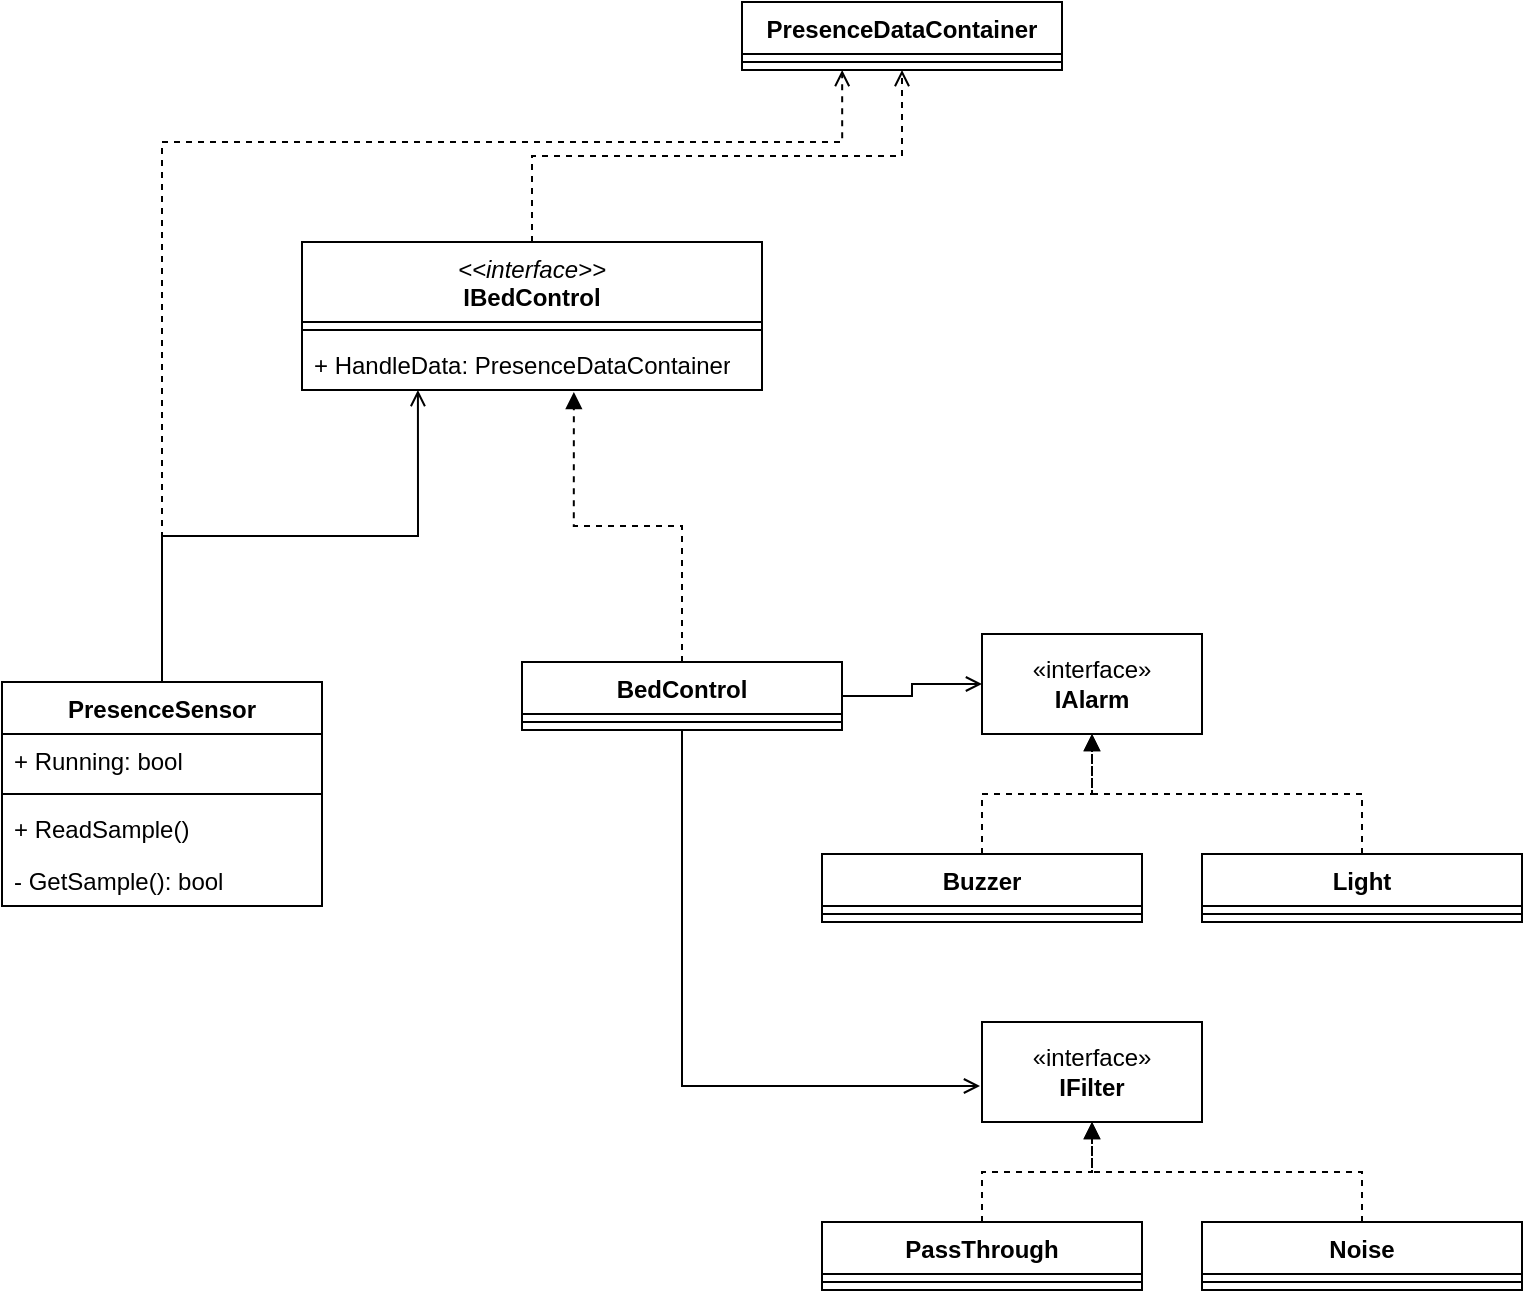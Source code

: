 <mxfile version="21.5.0" type="device">
  <diagram id="C5RBs43oDa-KdzZeNtuy" name="Page-1">
    <mxGraphModel dx="773" dy="1107" grid="1" gridSize="10" guides="1" tooltips="1" connect="1" arrows="1" fold="1" page="1" pageScale="1" pageWidth="827" pageHeight="1169" math="0" shadow="0">
      <root>
        <mxCell id="WIyWlLk6GJQsqaUBKTNV-0" />
        <mxCell id="WIyWlLk6GJQsqaUBKTNV-1" parent="WIyWlLk6GJQsqaUBKTNV-0" />
        <mxCell id="OV10cDZHBU6Cp_ytv1rA-9" style="edgeStyle=orthogonalEdgeStyle;rounded=0;orthogonalLoop=1;jettySize=auto;html=1;exitX=0.5;exitY=0;exitDx=0;exitDy=0;entryX=0.252;entryY=1;entryDx=0;entryDy=0;entryPerimeter=0;endArrow=open;endFill=0;" edge="1" parent="WIyWlLk6GJQsqaUBKTNV-1" source="OV10cDZHBU6Cp_ytv1rA-0" target="OV10cDZHBU6Cp_ytv1rA-8">
          <mxGeometry relative="1" as="geometry" />
        </mxCell>
        <mxCell id="OV10cDZHBU6Cp_ytv1rA-15" style="edgeStyle=orthogonalEdgeStyle;rounded=0;orthogonalLoop=1;jettySize=auto;html=1;entryX=0.313;entryY=1;entryDx=0;entryDy=0;entryPerimeter=0;dashed=1;endArrow=open;endFill=0;" edge="1" parent="WIyWlLk6GJQsqaUBKTNV-1" source="OV10cDZHBU6Cp_ytv1rA-0" target="OV10cDZHBU6Cp_ytv1rA-12">
          <mxGeometry relative="1" as="geometry">
            <Array as="points">
              <mxPoint x="240" y="180" />
              <mxPoint x="580" y="180" />
            </Array>
          </mxGeometry>
        </mxCell>
        <mxCell id="OV10cDZHBU6Cp_ytv1rA-0" value="PresenceSensor" style="swimlane;fontStyle=1;align=center;verticalAlign=top;childLayout=stackLayout;horizontal=1;startSize=26;horizontalStack=0;resizeParent=1;resizeParentMax=0;resizeLast=0;collapsible=1;marginBottom=0;whiteSpace=wrap;html=1;" vertex="1" parent="WIyWlLk6GJQsqaUBKTNV-1">
          <mxGeometry x="160" y="450" width="160" height="112" as="geometry" />
        </mxCell>
        <mxCell id="OV10cDZHBU6Cp_ytv1rA-1" value="+ Running: bool" style="text;strokeColor=none;fillColor=none;align=left;verticalAlign=top;spacingLeft=4;spacingRight=4;overflow=hidden;rotatable=0;points=[[0,0.5],[1,0.5]];portConstraint=eastwest;whiteSpace=wrap;html=1;" vertex="1" parent="OV10cDZHBU6Cp_ytv1rA-0">
          <mxGeometry y="26" width="160" height="26" as="geometry" />
        </mxCell>
        <mxCell id="OV10cDZHBU6Cp_ytv1rA-2" value="" style="line;strokeWidth=1;fillColor=none;align=left;verticalAlign=middle;spacingTop=-1;spacingLeft=3;spacingRight=3;rotatable=0;labelPosition=right;points=[];portConstraint=eastwest;strokeColor=inherit;" vertex="1" parent="OV10cDZHBU6Cp_ytv1rA-0">
          <mxGeometry y="52" width="160" height="8" as="geometry" />
        </mxCell>
        <mxCell id="OV10cDZHBU6Cp_ytv1rA-3" value="+ ReadSample()" style="text;strokeColor=none;fillColor=none;align=left;verticalAlign=top;spacingLeft=4;spacingRight=4;overflow=hidden;rotatable=0;points=[[0,0.5],[1,0.5]];portConstraint=eastwest;whiteSpace=wrap;html=1;" vertex="1" parent="OV10cDZHBU6Cp_ytv1rA-0">
          <mxGeometry y="60" width="160" height="26" as="geometry" />
        </mxCell>
        <mxCell id="OV10cDZHBU6Cp_ytv1rA-4" value="- GetSample(): bool" style="text;strokeColor=none;fillColor=none;align=left;verticalAlign=top;spacingLeft=4;spacingRight=4;overflow=hidden;rotatable=0;points=[[0,0.5],[1,0.5]];portConstraint=eastwest;whiteSpace=wrap;html=1;" vertex="1" parent="OV10cDZHBU6Cp_ytv1rA-0">
          <mxGeometry y="86" width="160" height="26" as="geometry" />
        </mxCell>
        <mxCell id="OV10cDZHBU6Cp_ytv1rA-14" style="edgeStyle=orthogonalEdgeStyle;rounded=0;orthogonalLoop=1;jettySize=auto;html=1;exitX=0.5;exitY=0;exitDx=0;exitDy=0;entryX=0.5;entryY=1;entryDx=0;entryDy=0;endArrow=open;endFill=0;dashed=1;" edge="1" parent="WIyWlLk6GJQsqaUBKTNV-1" source="OV10cDZHBU6Cp_ytv1rA-5" target="OV10cDZHBU6Cp_ytv1rA-10">
          <mxGeometry relative="1" as="geometry" />
        </mxCell>
        <mxCell id="OV10cDZHBU6Cp_ytv1rA-5" value="&lt;span style=&quot;font-weight: normal;&quot;&gt;&lt;i&gt;&amp;lt;&amp;lt;interface&amp;gt;&amp;gt;&lt;/i&gt;&lt;/span&gt;&lt;br&gt;IBedControl" style="swimlane;fontStyle=1;align=center;verticalAlign=top;childLayout=stackLayout;horizontal=1;startSize=40;horizontalStack=0;resizeParent=1;resizeParentMax=0;resizeLast=0;collapsible=1;marginBottom=0;whiteSpace=wrap;html=1;" vertex="1" parent="WIyWlLk6GJQsqaUBKTNV-1">
          <mxGeometry x="310" y="230" width="230" height="74" as="geometry" />
        </mxCell>
        <mxCell id="OV10cDZHBU6Cp_ytv1rA-7" value="" style="line;strokeWidth=1;fillColor=none;align=left;verticalAlign=middle;spacingTop=-1;spacingLeft=3;spacingRight=3;rotatable=0;labelPosition=right;points=[];portConstraint=eastwest;strokeColor=inherit;" vertex="1" parent="OV10cDZHBU6Cp_ytv1rA-5">
          <mxGeometry y="40" width="230" height="8" as="geometry" />
        </mxCell>
        <mxCell id="OV10cDZHBU6Cp_ytv1rA-8" value="+ HandleData: PresenceDataContainer" style="text;strokeColor=none;fillColor=none;align=left;verticalAlign=top;spacingLeft=4;spacingRight=4;overflow=hidden;rotatable=0;points=[[0,0.5],[1,0.5]];portConstraint=eastwest;whiteSpace=wrap;html=1;" vertex="1" parent="OV10cDZHBU6Cp_ytv1rA-5">
          <mxGeometry y="48" width="230" height="26" as="geometry" />
        </mxCell>
        <mxCell id="OV10cDZHBU6Cp_ytv1rA-10" value="PresenceDataContainer" style="swimlane;fontStyle=1;align=center;verticalAlign=top;childLayout=stackLayout;horizontal=1;startSize=26;horizontalStack=0;resizeParent=1;resizeParentMax=0;resizeLast=0;collapsible=1;marginBottom=0;whiteSpace=wrap;html=1;" vertex="1" parent="WIyWlLk6GJQsqaUBKTNV-1">
          <mxGeometry x="530" y="110" width="160" height="34" as="geometry" />
        </mxCell>
        <mxCell id="OV10cDZHBU6Cp_ytv1rA-12" value="" style="line;strokeWidth=1;fillColor=none;align=left;verticalAlign=middle;spacingTop=-1;spacingLeft=3;spacingRight=3;rotatable=0;labelPosition=right;points=[];portConstraint=eastwest;strokeColor=inherit;" vertex="1" parent="OV10cDZHBU6Cp_ytv1rA-10">
          <mxGeometry y="26" width="160" height="8" as="geometry" />
        </mxCell>
        <mxCell id="OV10cDZHBU6Cp_ytv1rA-20" style="edgeStyle=orthogonalEdgeStyle;rounded=0;orthogonalLoop=1;jettySize=auto;html=1;exitX=0.5;exitY=0;exitDx=0;exitDy=0;entryX=0.591;entryY=1.038;entryDx=0;entryDy=0;entryPerimeter=0;endArrow=block;endFill=1;dashed=1;" edge="1" parent="WIyWlLk6GJQsqaUBKTNV-1" source="OV10cDZHBU6Cp_ytv1rA-16" target="OV10cDZHBU6Cp_ytv1rA-8">
          <mxGeometry relative="1" as="geometry" />
        </mxCell>
        <mxCell id="OV10cDZHBU6Cp_ytv1rA-32" style="edgeStyle=orthogonalEdgeStyle;rounded=0;orthogonalLoop=1;jettySize=auto;html=1;exitX=1;exitY=0.5;exitDx=0;exitDy=0;entryX=0;entryY=0.5;entryDx=0;entryDy=0;endArrow=open;endFill=0;" edge="1" parent="WIyWlLk6GJQsqaUBKTNV-1" source="OV10cDZHBU6Cp_ytv1rA-16" target="OV10cDZHBU6Cp_ytv1rA-21">
          <mxGeometry relative="1" as="geometry" />
        </mxCell>
        <mxCell id="OV10cDZHBU6Cp_ytv1rA-42" style="edgeStyle=orthogonalEdgeStyle;rounded=0;orthogonalLoop=1;jettySize=auto;html=1;exitX=0.5;exitY=1;exitDx=0;exitDy=0;entryX=-0.009;entryY=0.64;entryDx=0;entryDy=0;entryPerimeter=0;endArrow=open;endFill=0;" edge="1" parent="WIyWlLk6GJQsqaUBKTNV-1" source="OV10cDZHBU6Cp_ytv1rA-16" target="OV10cDZHBU6Cp_ytv1rA-33">
          <mxGeometry relative="1" as="geometry" />
        </mxCell>
        <mxCell id="OV10cDZHBU6Cp_ytv1rA-16" value="BedControl" style="swimlane;fontStyle=1;align=center;verticalAlign=top;childLayout=stackLayout;horizontal=1;startSize=26;horizontalStack=0;resizeParent=1;resizeParentMax=0;resizeLast=0;collapsible=1;marginBottom=0;whiteSpace=wrap;html=1;" vertex="1" parent="WIyWlLk6GJQsqaUBKTNV-1">
          <mxGeometry x="420" y="440" width="160" height="34" as="geometry" />
        </mxCell>
        <mxCell id="OV10cDZHBU6Cp_ytv1rA-18" value="" style="line;strokeWidth=1;fillColor=none;align=left;verticalAlign=middle;spacingTop=-1;spacingLeft=3;spacingRight=3;rotatable=0;labelPosition=right;points=[];portConstraint=eastwest;strokeColor=inherit;" vertex="1" parent="OV10cDZHBU6Cp_ytv1rA-16">
          <mxGeometry y="26" width="160" height="8" as="geometry" />
        </mxCell>
        <mxCell id="OV10cDZHBU6Cp_ytv1rA-21" value="«interface»&lt;br&gt;&lt;b&gt;IAlarm&lt;/b&gt;" style="html=1;whiteSpace=wrap;" vertex="1" parent="WIyWlLk6GJQsqaUBKTNV-1">
          <mxGeometry x="650" y="426" width="110" height="50" as="geometry" />
        </mxCell>
        <mxCell id="OV10cDZHBU6Cp_ytv1rA-30" style="edgeStyle=orthogonalEdgeStyle;rounded=0;orthogonalLoop=1;jettySize=auto;html=1;exitX=0.5;exitY=0;exitDx=0;exitDy=0;entryX=0.5;entryY=1;entryDx=0;entryDy=0;dashed=1;endArrow=block;endFill=1;" edge="1" parent="WIyWlLk6GJQsqaUBKTNV-1" source="OV10cDZHBU6Cp_ytv1rA-22" target="OV10cDZHBU6Cp_ytv1rA-21">
          <mxGeometry relative="1" as="geometry" />
        </mxCell>
        <mxCell id="OV10cDZHBU6Cp_ytv1rA-22" value="Buzzer" style="swimlane;fontStyle=1;align=center;verticalAlign=top;childLayout=stackLayout;horizontal=1;startSize=26;horizontalStack=0;resizeParent=1;resizeParentMax=0;resizeLast=0;collapsible=1;marginBottom=0;whiteSpace=wrap;html=1;" vertex="1" parent="WIyWlLk6GJQsqaUBKTNV-1">
          <mxGeometry x="570" y="536" width="160" height="34" as="geometry" />
        </mxCell>
        <mxCell id="OV10cDZHBU6Cp_ytv1rA-24" value="" style="line;strokeWidth=1;fillColor=none;align=left;verticalAlign=middle;spacingTop=-1;spacingLeft=3;spacingRight=3;rotatable=0;labelPosition=right;points=[];portConstraint=eastwest;strokeColor=inherit;" vertex="1" parent="OV10cDZHBU6Cp_ytv1rA-22">
          <mxGeometry y="26" width="160" height="8" as="geometry" />
        </mxCell>
        <mxCell id="OV10cDZHBU6Cp_ytv1rA-31" style="edgeStyle=orthogonalEdgeStyle;rounded=0;orthogonalLoop=1;jettySize=auto;html=1;exitX=0.5;exitY=0;exitDx=0;exitDy=0;entryX=0.5;entryY=1;entryDx=0;entryDy=0;dashed=1;endArrow=block;endFill=1;" edge="1" parent="WIyWlLk6GJQsqaUBKTNV-1" source="OV10cDZHBU6Cp_ytv1rA-26" target="OV10cDZHBU6Cp_ytv1rA-21">
          <mxGeometry relative="1" as="geometry" />
        </mxCell>
        <mxCell id="OV10cDZHBU6Cp_ytv1rA-26" value="Light" style="swimlane;fontStyle=1;align=center;verticalAlign=top;childLayout=stackLayout;horizontal=1;startSize=26;horizontalStack=0;resizeParent=1;resizeParentMax=0;resizeLast=0;collapsible=1;marginBottom=0;whiteSpace=wrap;html=1;" vertex="1" parent="WIyWlLk6GJQsqaUBKTNV-1">
          <mxGeometry x="760" y="536" width="160" height="34" as="geometry" />
        </mxCell>
        <mxCell id="OV10cDZHBU6Cp_ytv1rA-28" value="" style="line;strokeWidth=1;fillColor=none;align=left;verticalAlign=middle;spacingTop=-1;spacingLeft=3;spacingRight=3;rotatable=0;labelPosition=right;points=[];portConstraint=eastwest;strokeColor=inherit;" vertex="1" parent="OV10cDZHBU6Cp_ytv1rA-26">
          <mxGeometry y="26" width="160" height="8" as="geometry" />
        </mxCell>
        <mxCell id="OV10cDZHBU6Cp_ytv1rA-33" value="«interface»&lt;br&gt;&lt;b&gt;IFilter&lt;/b&gt;" style="html=1;whiteSpace=wrap;" vertex="1" parent="WIyWlLk6GJQsqaUBKTNV-1">
          <mxGeometry x="650" y="620" width="110" height="50" as="geometry" />
        </mxCell>
        <mxCell id="OV10cDZHBU6Cp_ytv1rA-41" style="edgeStyle=orthogonalEdgeStyle;rounded=0;orthogonalLoop=1;jettySize=auto;html=1;exitX=0.5;exitY=0;exitDx=0;exitDy=0;entryX=0.5;entryY=1;entryDx=0;entryDy=0;dashed=1;endArrow=block;endFill=1;" edge="1" parent="WIyWlLk6GJQsqaUBKTNV-1" source="OV10cDZHBU6Cp_ytv1rA-34" target="OV10cDZHBU6Cp_ytv1rA-33">
          <mxGeometry relative="1" as="geometry" />
        </mxCell>
        <mxCell id="OV10cDZHBU6Cp_ytv1rA-34" value="PassThrough" style="swimlane;fontStyle=1;align=center;verticalAlign=top;childLayout=stackLayout;horizontal=1;startSize=26;horizontalStack=0;resizeParent=1;resizeParentMax=0;resizeLast=0;collapsible=1;marginBottom=0;whiteSpace=wrap;html=1;" vertex="1" parent="WIyWlLk6GJQsqaUBKTNV-1">
          <mxGeometry x="570" y="720" width="160" height="34" as="geometry" />
        </mxCell>
        <mxCell id="OV10cDZHBU6Cp_ytv1rA-36" value="" style="line;strokeWidth=1;fillColor=none;align=left;verticalAlign=middle;spacingTop=-1;spacingLeft=3;spacingRight=3;rotatable=0;labelPosition=right;points=[];portConstraint=eastwest;strokeColor=inherit;" vertex="1" parent="OV10cDZHBU6Cp_ytv1rA-34">
          <mxGeometry y="26" width="160" height="8" as="geometry" />
        </mxCell>
        <mxCell id="OV10cDZHBU6Cp_ytv1rA-40" style="edgeStyle=orthogonalEdgeStyle;rounded=0;orthogonalLoop=1;jettySize=auto;html=1;exitX=0.5;exitY=0;exitDx=0;exitDy=0;entryX=0.5;entryY=1;entryDx=0;entryDy=0;endArrow=block;endFill=1;dashed=1;" edge="1" parent="WIyWlLk6GJQsqaUBKTNV-1" source="OV10cDZHBU6Cp_ytv1rA-38" target="OV10cDZHBU6Cp_ytv1rA-33">
          <mxGeometry relative="1" as="geometry" />
        </mxCell>
        <mxCell id="OV10cDZHBU6Cp_ytv1rA-38" value="Noise" style="swimlane;fontStyle=1;align=center;verticalAlign=top;childLayout=stackLayout;horizontal=1;startSize=26;horizontalStack=0;resizeParent=1;resizeParentMax=0;resizeLast=0;collapsible=1;marginBottom=0;whiteSpace=wrap;html=1;" vertex="1" parent="WIyWlLk6GJQsqaUBKTNV-1">
          <mxGeometry x="760" y="720" width="160" height="34" as="geometry" />
        </mxCell>
        <mxCell id="OV10cDZHBU6Cp_ytv1rA-39" value="" style="line;strokeWidth=1;fillColor=none;align=left;verticalAlign=middle;spacingTop=-1;spacingLeft=3;spacingRight=3;rotatable=0;labelPosition=right;points=[];portConstraint=eastwest;strokeColor=inherit;" vertex="1" parent="OV10cDZHBU6Cp_ytv1rA-38">
          <mxGeometry y="26" width="160" height="8" as="geometry" />
        </mxCell>
      </root>
    </mxGraphModel>
  </diagram>
</mxfile>
